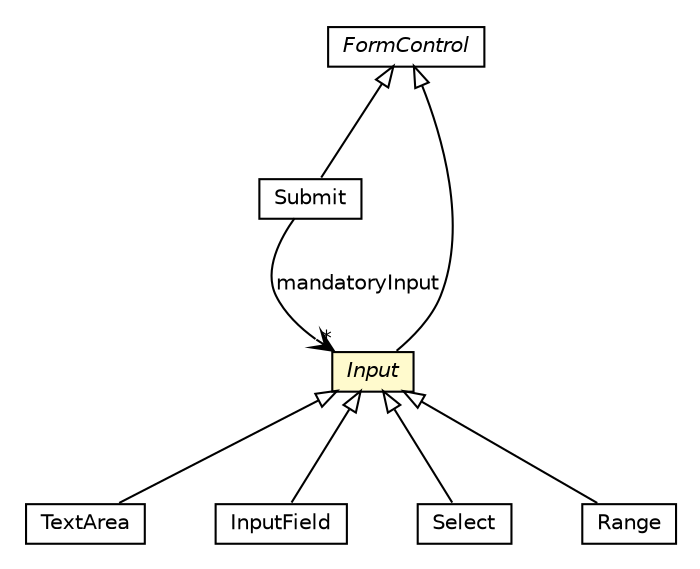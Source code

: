 #!/usr/local/bin/dot
#
# Class diagram 
# Generated by UMLGraph version R5_6-24-gf6e263 (http://www.umlgraph.org/)
#

digraph G {
	edge [fontname="Helvetica",fontsize=10,labelfontname="Helvetica",labelfontsize=10];
	node [fontname="Helvetica",fontsize=10,shape=plaintext];
	nodesep=0.25;
	ranksep=0.5;
	// org.universAAL.middleware.ui.rdf.TextArea
	c4824203 [label=<<table title="org.universAAL.middleware.ui.rdf.TextArea" border="0" cellborder="1" cellspacing="0" cellpadding="2" port="p" href="./TextArea.html">
		<tr><td><table border="0" cellspacing="0" cellpadding="1">
<tr><td align="center" balign="center"> TextArea </td></tr>
		</table></td></tr>
		</table>>, URL="./TextArea.html", fontname="Helvetica", fontcolor="black", fontsize=10.0];
	// org.universAAL.middleware.ui.rdf.InputField
	c4824206 [label=<<table title="org.universAAL.middleware.ui.rdf.InputField" border="0" cellborder="1" cellspacing="0" cellpadding="2" port="p" href="./InputField.html">
		<tr><td><table border="0" cellspacing="0" cellpadding="1">
<tr><td align="center" balign="center"> InputField </td></tr>
		</table></td></tr>
		</table>>, URL="./InputField.html", fontname="Helvetica", fontcolor="black", fontsize=10.0];
	// org.universAAL.middleware.ui.rdf.Submit
	c4824207 [label=<<table title="org.universAAL.middleware.ui.rdf.Submit" border="0" cellborder="1" cellspacing="0" cellpadding="2" port="p" href="./Submit.html">
		<tr><td><table border="0" cellspacing="0" cellpadding="1">
<tr><td align="center" balign="center"> Submit </td></tr>
		</table></td></tr>
		</table>>, URL="./Submit.html", fontname="Helvetica", fontcolor="black", fontsize=10.0];
	// org.universAAL.middleware.ui.rdf.Input
	c4824209 [label=<<table title="org.universAAL.middleware.ui.rdf.Input" border="0" cellborder="1" cellspacing="0" cellpadding="2" port="p" bgcolor="lemonChiffon" href="./Input.html">
		<tr><td><table border="0" cellspacing="0" cellpadding="1">
<tr><td align="center" balign="center"><font face="Helvetica-Oblique"> Input </font></td></tr>
		</table></td></tr>
		</table>>, URL="./Input.html", fontname="Helvetica", fontcolor="black", fontsize=10.0];
	// org.universAAL.middleware.ui.rdf.FormControl
	c4824215 [label=<<table title="org.universAAL.middleware.ui.rdf.FormControl" border="0" cellborder="1" cellspacing="0" cellpadding="2" port="p" href="./FormControl.html">
		<tr><td><table border="0" cellspacing="0" cellpadding="1">
<tr><td align="center" balign="center"><font face="Helvetica-Oblique"> FormControl </font></td></tr>
		</table></td></tr>
		</table>>, URL="./FormControl.html", fontname="Helvetica", fontcolor="black", fontsize=10.0];
	// org.universAAL.middleware.ui.rdf.Select
	c4824217 [label=<<table title="org.universAAL.middleware.ui.rdf.Select" border="0" cellborder="1" cellspacing="0" cellpadding="2" port="p" href="./Select.html">
		<tr><td><table border="0" cellspacing="0" cellpadding="1">
<tr><td align="center" balign="center"> Select </td></tr>
		</table></td></tr>
		</table>>, URL="./Select.html", fontname="Helvetica", fontcolor="black", fontsize=10.0];
	// org.universAAL.middleware.ui.rdf.Range
	c4824219 [label=<<table title="org.universAAL.middleware.ui.rdf.Range" border="0" cellborder="1" cellspacing="0" cellpadding="2" port="p" href="./Range.html">
		<tr><td><table border="0" cellspacing="0" cellpadding="1">
<tr><td align="center" balign="center"> Range </td></tr>
		</table></td></tr>
		</table>>, URL="./Range.html", fontname="Helvetica", fontcolor="black", fontsize=10.0];
	//org.universAAL.middleware.ui.rdf.TextArea extends org.universAAL.middleware.ui.rdf.Input
	c4824209:p -> c4824203:p [dir=back,arrowtail=empty];
	//org.universAAL.middleware.ui.rdf.InputField extends org.universAAL.middleware.ui.rdf.Input
	c4824209:p -> c4824206:p [dir=back,arrowtail=empty];
	//org.universAAL.middleware.ui.rdf.Submit extends org.universAAL.middleware.ui.rdf.FormControl
	c4824215:p -> c4824207:p [dir=back,arrowtail=empty];
	// org.universAAL.middleware.ui.rdf.Submit NAVASSOC org.universAAL.middleware.ui.rdf.Input
	c4824207:p -> c4824209:p [taillabel="", label="mandatoryInput", headlabel="*", fontname="Helvetica", fontcolor="black", fontsize=10.0, color="black", arrowhead=open];
	//org.universAAL.middleware.ui.rdf.Input extends org.universAAL.middleware.ui.rdf.FormControl
	c4824215:p -> c4824209:p [dir=back,arrowtail=empty];
	//org.universAAL.middleware.ui.rdf.Select extends org.universAAL.middleware.ui.rdf.Input
	c4824209:p -> c4824217:p [dir=back,arrowtail=empty];
	//org.universAAL.middleware.ui.rdf.Range extends org.universAAL.middleware.ui.rdf.Input
	c4824209:p -> c4824219:p [dir=back,arrowtail=empty];
}

